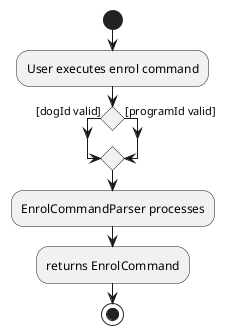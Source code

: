 @startuml
'https://plantuml.com/activity-diagram-beta

start
:User executes enrol command;
if () then ([dogId valid])
else ([programId valid])
endif
:EnrolCommandParser processes;
:returns EnrolCommand;
stop

@enduml
